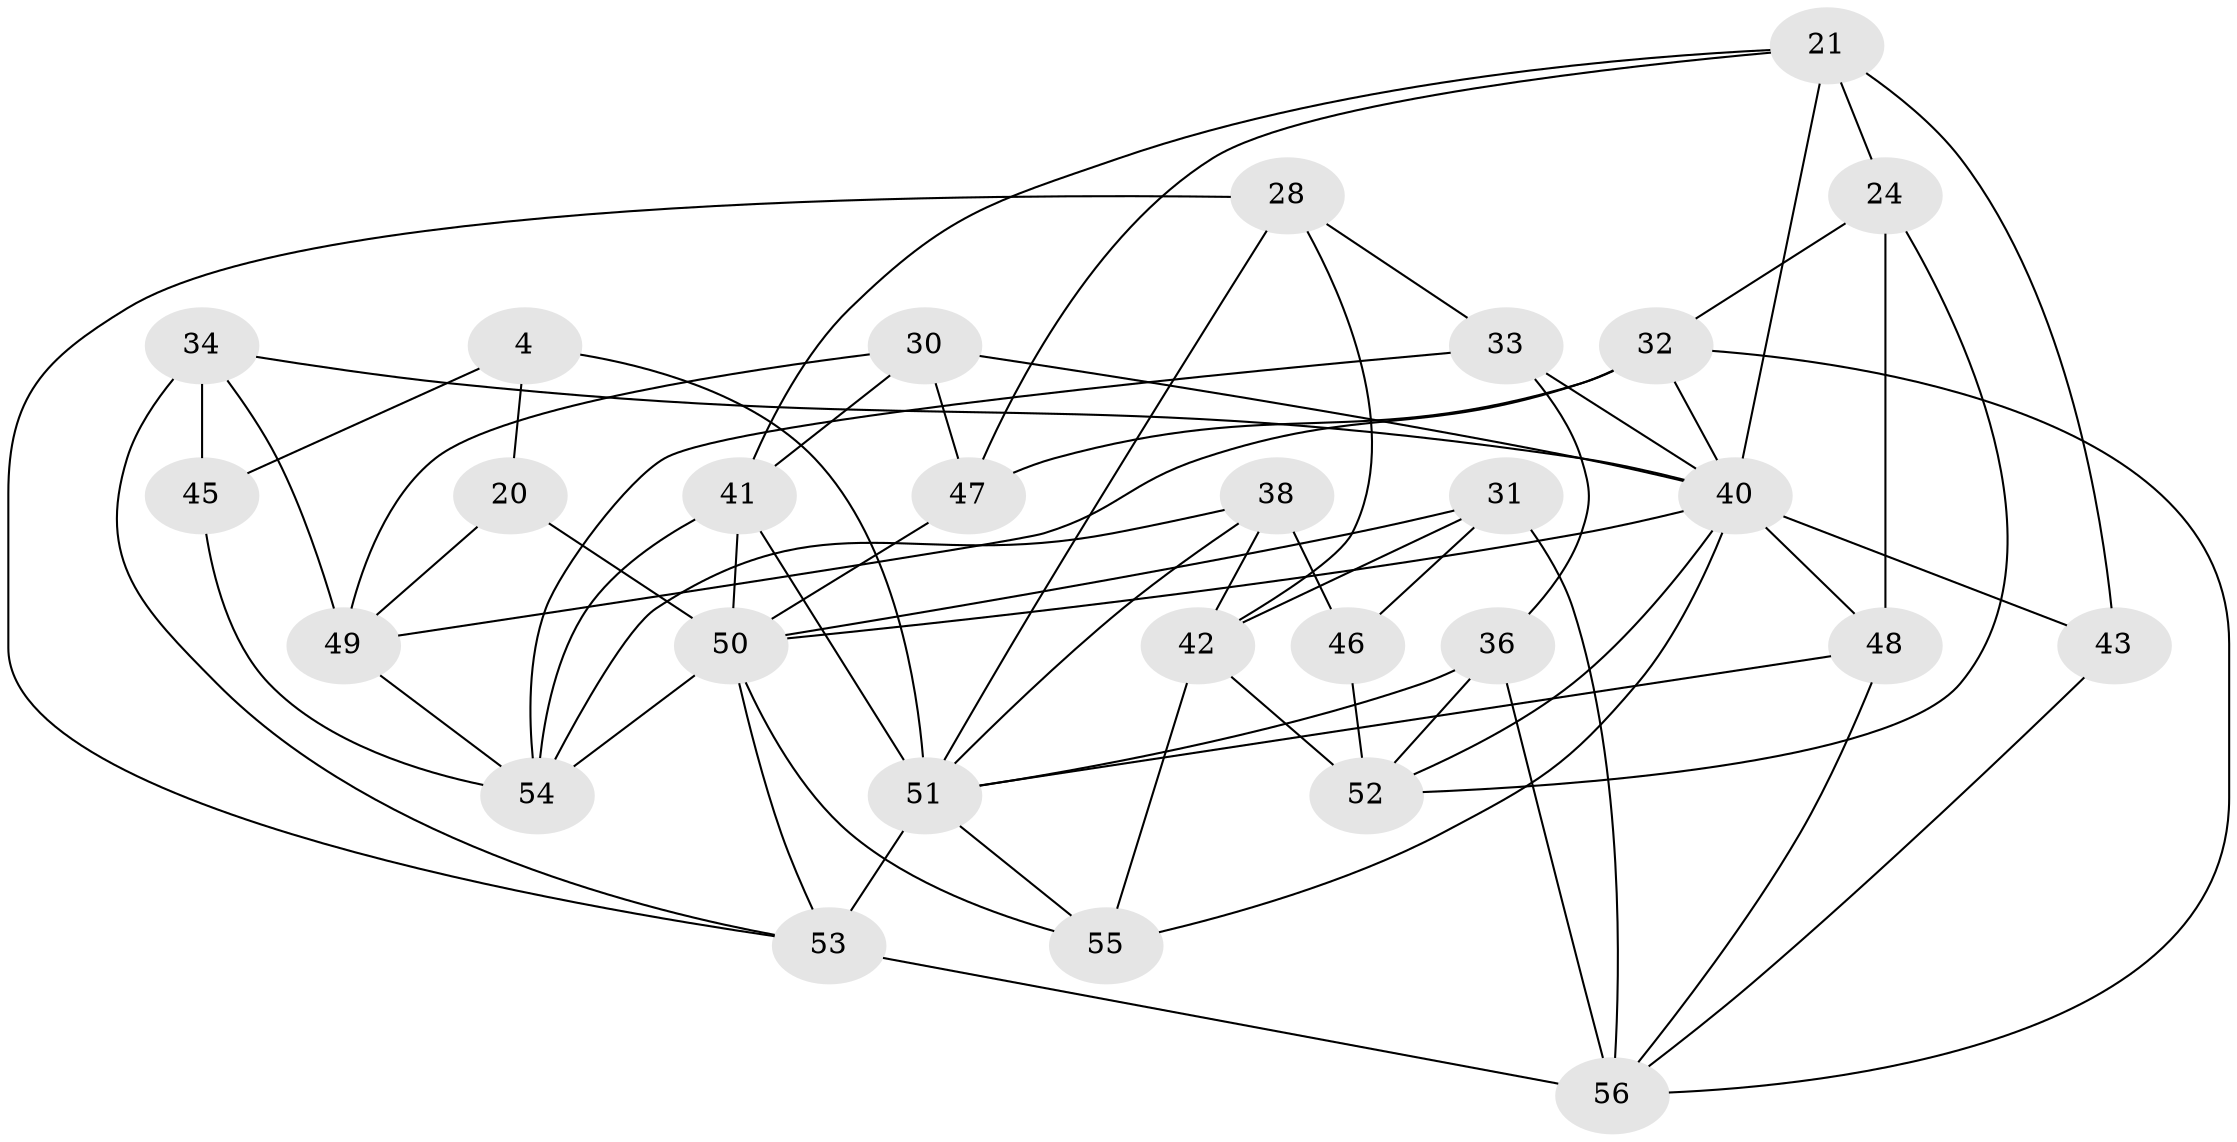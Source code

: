 // original degree distribution, {4: 1.0}
// Generated by graph-tools (version 1.1) at 2025/56/03/09/25 04:56:54]
// undirected, 28 vertices, 66 edges
graph export_dot {
graph [start="1"]
  node [color=gray90,style=filled];
  4 [super="+1"];
  20;
  21 [super="+11"];
  24;
  28;
  30;
  31 [super="+26"];
  32 [super="+22"];
  33;
  34 [super="+8"];
  36;
  38;
  40 [super="+12+15+23"];
  41 [super="+19"];
  42 [super="+9"];
  43;
  45;
  46;
  47;
  48;
  49 [super="+39"];
  50 [super="+16+29"];
  51 [super="+2+37"];
  52 [super="+35"];
  53 [super="+14+17+27"];
  54 [super="+3+25"];
  55;
  56 [super="+10+44"];
  4 -- 20 [weight=2];
  4 -- 51 [weight=3];
  4 -- 45;
  20 -- 49;
  20 -- 50;
  21 -- 40;
  21 -- 24;
  21 -- 43 [weight=2];
  21 -- 47;
  21 -- 41;
  24 -- 48;
  24 -- 52;
  24 -- 32;
  28 -- 53;
  28 -- 33;
  28 -- 42;
  28 -- 51;
  30 -- 47;
  30 -- 49;
  30 -- 40;
  30 -- 41;
  31 -- 46;
  31 -- 42 [weight=2];
  31 -- 56 [weight=2];
  31 -- 50;
  32 -- 56;
  32 -- 49 [weight=2];
  32 -- 47;
  32 -- 40;
  33 -- 36;
  33 -- 40;
  33 -- 54;
  34 -- 45 [weight=2];
  34 -- 53 [weight=2];
  34 -- 40;
  34 -- 49;
  36 -- 52;
  36 -- 56;
  36 -- 51;
  38 -- 46;
  38 -- 54;
  38 -- 42;
  38 -- 51;
  40 -- 52;
  40 -- 55;
  40 -- 48;
  40 -- 43;
  40 -- 50;
  41 -- 50 [weight=2];
  41 -- 51;
  41 -- 54 [weight=3];
  42 -- 55;
  42 -- 52;
  43 -- 56;
  45 -- 54;
  46 -- 52 [weight=2];
  47 -- 50;
  48 -- 56;
  48 -- 51;
  49 -- 54;
  50 -- 55;
  50 -- 53 [weight=2];
  50 -- 54;
  51 -- 55;
  51 -- 53 [weight=3];
  53 -- 56 [weight=2];
}
